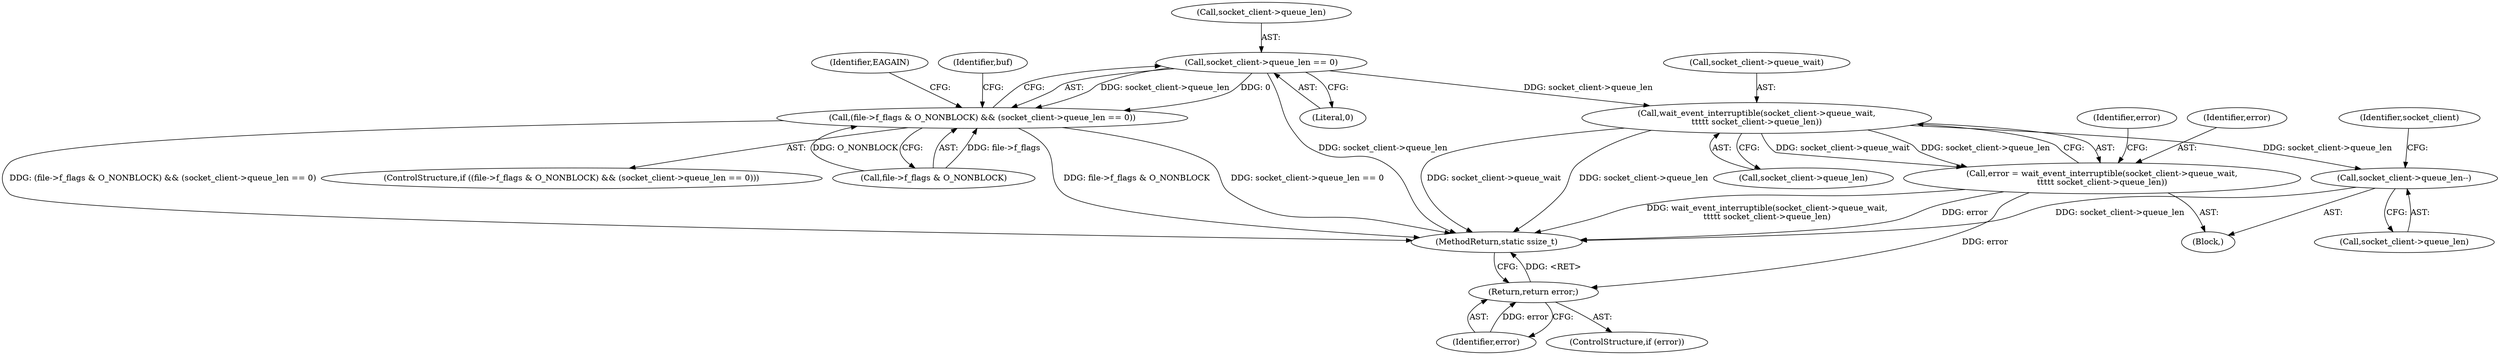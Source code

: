 digraph "0_linux_b5a1eeef04cc7859f34dec9b72ea1b28e4aba07c@API" {
"1000122" [label="(Call,socket_client->queue_len == 0)"];
"1000116" [label="(Call,(file->f_flags & O_NONBLOCK) && (socket_client->queue_len == 0))"];
"1000152" [label="(Call,wait_event_interruptible(socket_client->queue_wait,\n\t\t\t\t\t socket_client->queue_len))"];
"1000150" [label="(Call,error = wait_event_interruptible(socket_client->queue_wait,\n\t\t\t\t\t socket_client->queue_len))"];
"1000161" [label="(Return,return error;)"];
"1000173" [label="(Call,socket_client->queue_len--)"];
"1000180" [label="(Identifier,socket_client)"];
"1000162" [label="(Identifier,error)"];
"1000117" [label="(Call,file->f_flags & O_NONBLOCK)"];
"1000105" [label="(Block,)"];
"1000153" [label="(Call,socket_client->queue_wait)"];
"1000156" [label="(Call,socket_client->queue_len)"];
"1000115" [label="(ControlStructure,if ((file->f_flags & O_NONBLOCK) && (socket_client->queue_len == 0)))"];
"1000123" [label="(Call,socket_client->queue_len)"];
"1000173" [label="(Call,socket_client->queue_len--)"];
"1000161" [label="(Return,return error;)"];
"1000129" [label="(Identifier,EAGAIN)"];
"1000150" [label="(Call,error = wait_event_interruptible(socket_client->queue_wait,\n\t\t\t\t\t socket_client->queue_len))"];
"1000151" [label="(Identifier,error)"];
"1000160" [label="(Identifier,error)"];
"1000174" [label="(Call,socket_client->queue_len)"];
"1000133" [label="(Identifier,buf)"];
"1000122" [label="(Call,socket_client->queue_len == 0)"];
"1000152" [label="(Call,wait_event_interruptible(socket_client->queue_wait,\n\t\t\t\t\t socket_client->queue_len))"];
"1000207" [label="(MethodReturn,static ssize_t)"];
"1000126" [label="(Literal,0)"];
"1000116" [label="(Call,(file->f_flags & O_NONBLOCK) && (socket_client->queue_len == 0))"];
"1000159" [label="(ControlStructure,if (error))"];
"1000122" -> "1000116"  [label="AST: "];
"1000122" -> "1000126"  [label="CFG: "];
"1000123" -> "1000122"  [label="AST: "];
"1000126" -> "1000122"  [label="AST: "];
"1000116" -> "1000122"  [label="CFG: "];
"1000122" -> "1000207"  [label="DDG: socket_client->queue_len"];
"1000122" -> "1000116"  [label="DDG: socket_client->queue_len"];
"1000122" -> "1000116"  [label="DDG: 0"];
"1000122" -> "1000152"  [label="DDG: socket_client->queue_len"];
"1000116" -> "1000115"  [label="AST: "];
"1000116" -> "1000117"  [label="CFG: "];
"1000117" -> "1000116"  [label="AST: "];
"1000129" -> "1000116"  [label="CFG: "];
"1000133" -> "1000116"  [label="CFG: "];
"1000116" -> "1000207"  [label="DDG: file->f_flags & O_NONBLOCK"];
"1000116" -> "1000207"  [label="DDG: socket_client->queue_len == 0"];
"1000116" -> "1000207"  [label="DDG: (file->f_flags & O_NONBLOCK) && (socket_client->queue_len == 0)"];
"1000117" -> "1000116"  [label="DDG: file->f_flags"];
"1000117" -> "1000116"  [label="DDG: O_NONBLOCK"];
"1000152" -> "1000150"  [label="AST: "];
"1000152" -> "1000156"  [label="CFG: "];
"1000153" -> "1000152"  [label="AST: "];
"1000156" -> "1000152"  [label="AST: "];
"1000150" -> "1000152"  [label="CFG: "];
"1000152" -> "1000207"  [label="DDG: socket_client->queue_wait"];
"1000152" -> "1000207"  [label="DDG: socket_client->queue_len"];
"1000152" -> "1000150"  [label="DDG: socket_client->queue_wait"];
"1000152" -> "1000150"  [label="DDG: socket_client->queue_len"];
"1000152" -> "1000173"  [label="DDG: socket_client->queue_len"];
"1000150" -> "1000105"  [label="AST: "];
"1000151" -> "1000150"  [label="AST: "];
"1000160" -> "1000150"  [label="CFG: "];
"1000150" -> "1000207"  [label="DDG: error"];
"1000150" -> "1000207"  [label="DDG: wait_event_interruptible(socket_client->queue_wait,\n\t\t\t\t\t socket_client->queue_len)"];
"1000150" -> "1000161"  [label="DDG: error"];
"1000161" -> "1000159"  [label="AST: "];
"1000161" -> "1000162"  [label="CFG: "];
"1000162" -> "1000161"  [label="AST: "];
"1000207" -> "1000161"  [label="CFG: "];
"1000161" -> "1000207"  [label="DDG: <RET>"];
"1000162" -> "1000161"  [label="DDG: error"];
"1000173" -> "1000105"  [label="AST: "];
"1000173" -> "1000174"  [label="CFG: "];
"1000174" -> "1000173"  [label="AST: "];
"1000180" -> "1000173"  [label="CFG: "];
"1000173" -> "1000207"  [label="DDG: socket_client->queue_len"];
}
